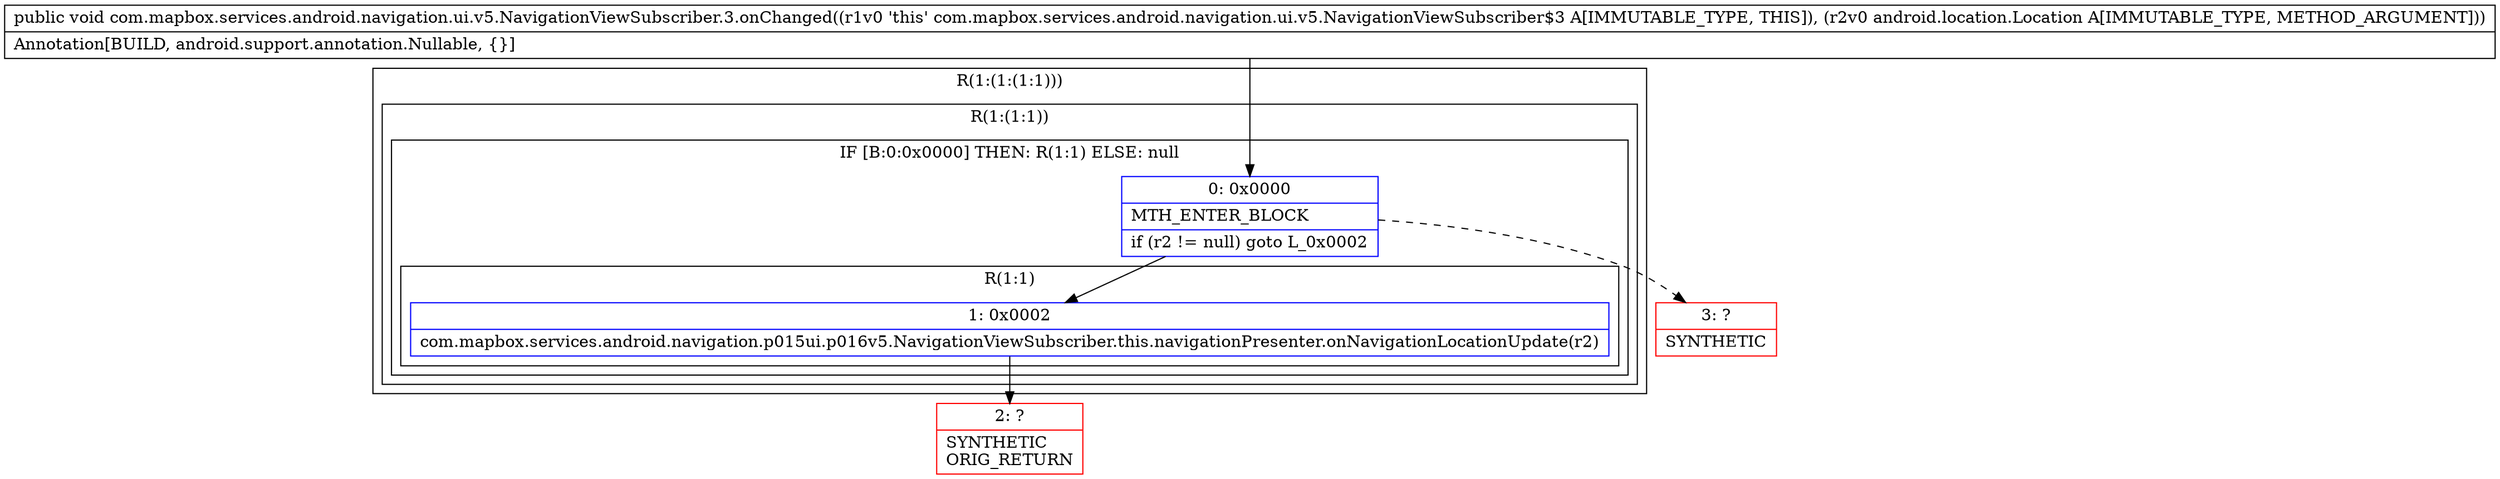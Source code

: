 digraph "CFG forcom.mapbox.services.android.navigation.ui.v5.NavigationViewSubscriber.3.onChanged(Landroid\/location\/Location;)V" {
subgraph cluster_Region_386115698 {
label = "R(1:(1:(1:1)))";
node [shape=record,color=blue];
subgraph cluster_Region_1314447313 {
label = "R(1:(1:1))";
node [shape=record,color=blue];
subgraph cluster_IfRegion_836461432 {
label = "IF [B:0:0x0000] THEN: R(1:1) ELSE: null";
node [shape=record,color=blue];
Node_0 [shape=record,label="{0\:\ 0x0000|MTH_ENTER_BLOCK\l|if (r2 != null) goto L_0x0002\l}"];
subgraph cluster_Region_246674691 {
label = "R(1:1)";
node [shape=record,color=blue];
Node_1 [shape=record,label="{1\:\ 0x0002|com.mapbox.services.android.navigation.p015ui.p016v5.NavigationViewSubscriber.this.navigationPresenter.onNavigationLocationUpdate(r2)\l}"];
}
}
}
}
Node_2 [shape=record,color=red,label="{2\:\ ?|SYNTHETIC\lORIG_RETURN\l}"];
Node_3 [shape=record,color=red,label="{3\:\ ?|SYNTHETIC\l}"];
MethodNode[shape=record,label="{public void com.mapbox.services.android.navigation.ui.v5.NavigationViewSubscriber.3.onChanged((r1v0 'this' com.mapbox.services.android.navigation.ui.v5.NavigationViewSubscriber$3 A[IMMUTABLE_TYPE, THIS]), (r2v0 android.location.Location A[IMMUTABLE_TYPE, METHOD_ARGUMENT]))  | Annotation[BUILD, android.support.annotation.Nullable, \{\}]\l}"];
MethodNode -> Node_0;
Node_0 -> Node_1;
Node_0 -> Node_3[style=dashed];
Node_1 -> Node_2;
}

